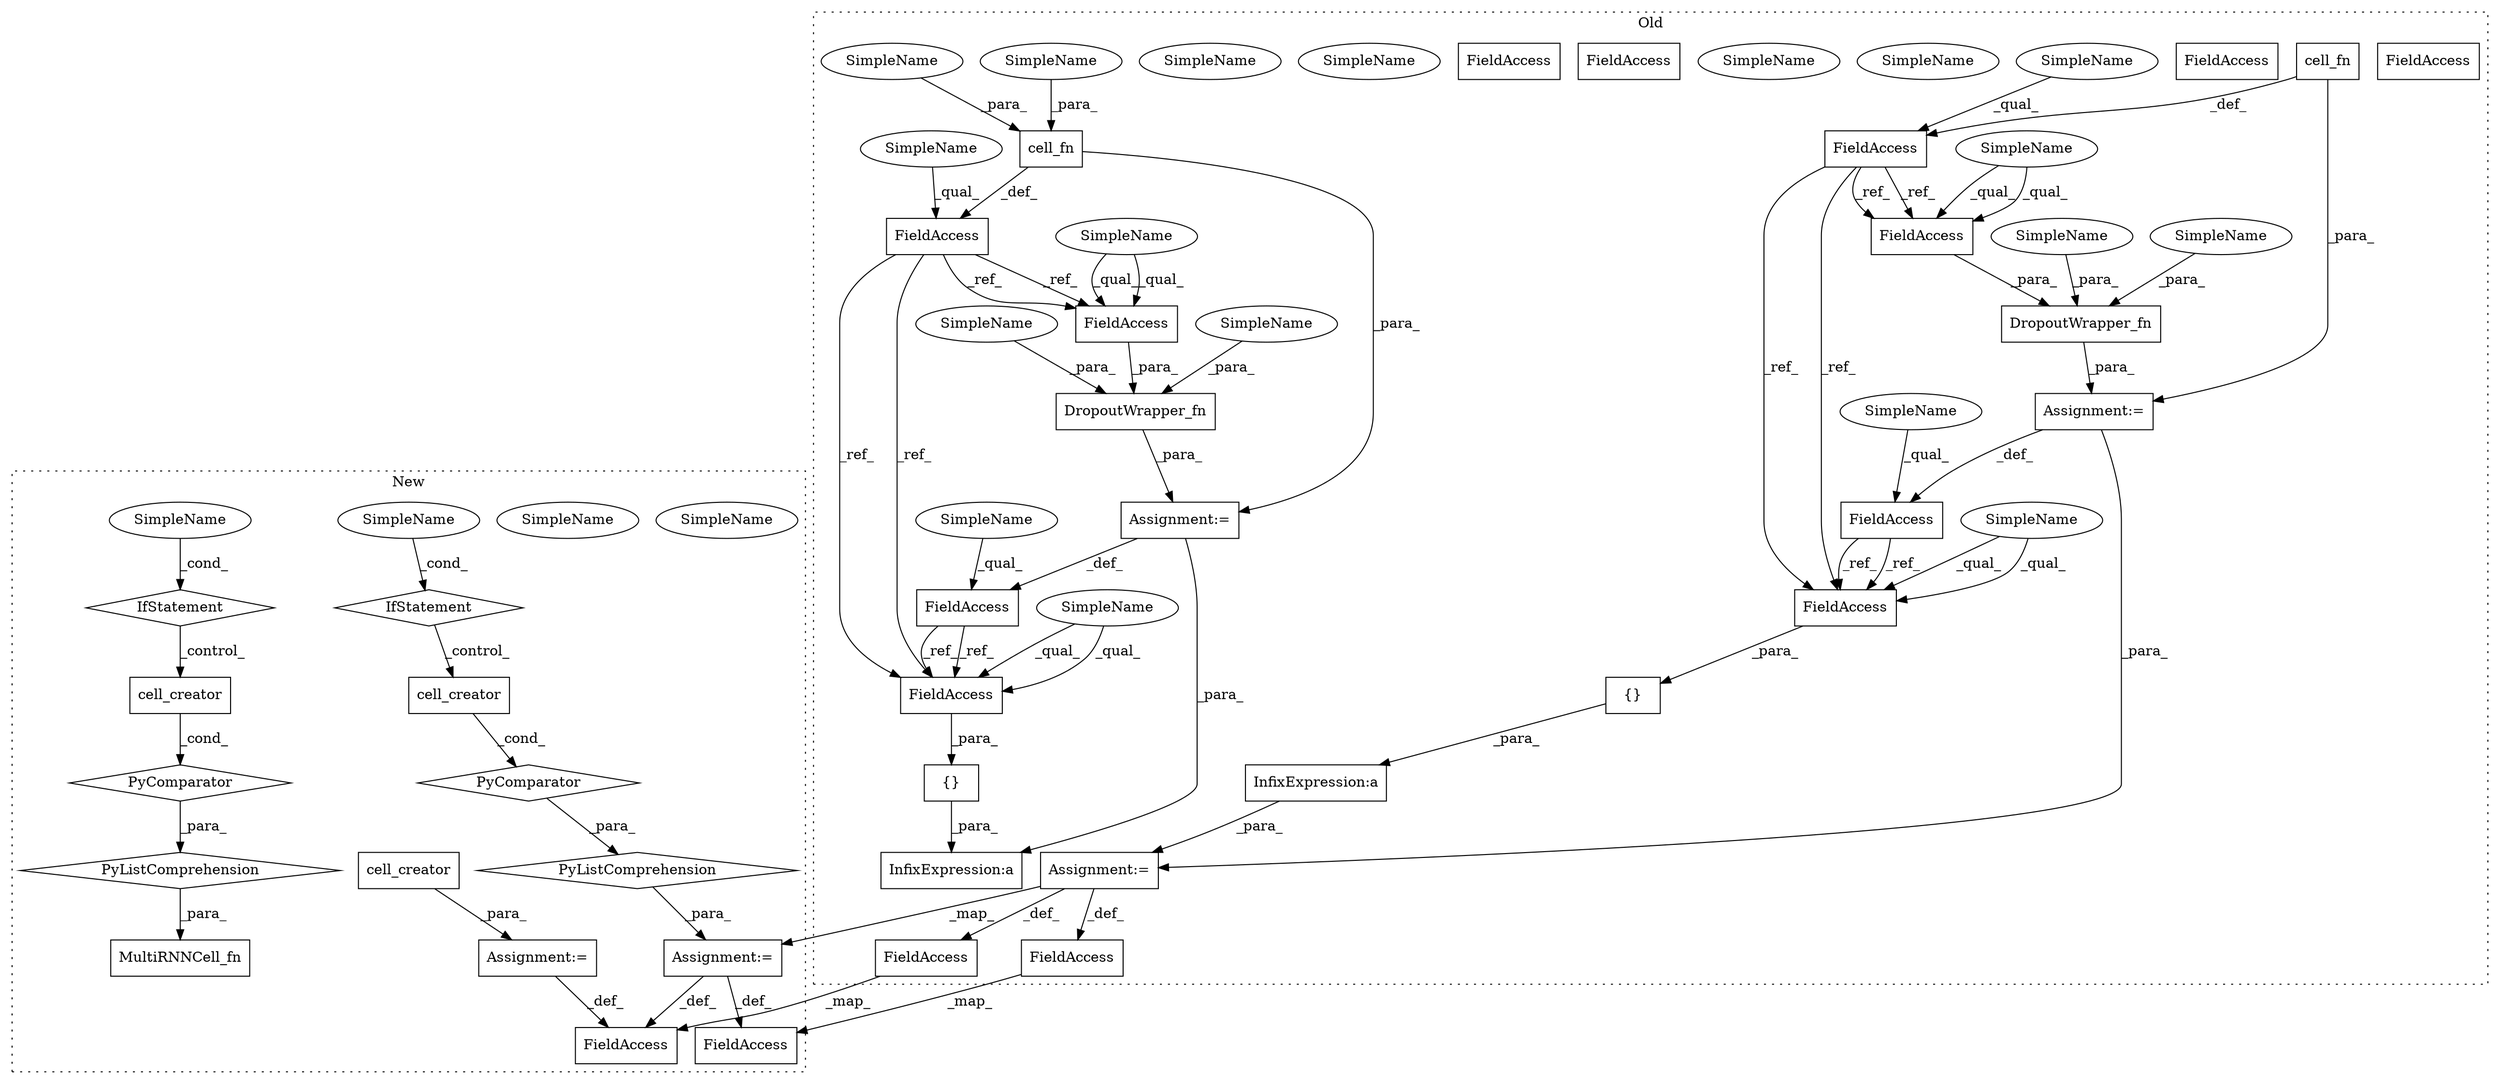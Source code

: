 digraph G {
subgraph cluster0 {
1 [label="DropoutWrapper_fn" a="32" s="57266,57323" l="18,1" shape="box"];
3 [label="FieldAccess" a="22" s="57284" l="12" shape="box"];
5 [label="Assignment:=" a="7" s="57265" l="1" shape="box"];
6 [label="InfixExpression:a" a="27" s="57718" l="3" shape="box"];
7 [label="{}" a="4" s="57704,57717" l="1,1" shape="box"];
8 [label="cell_fn" a="32" s="56496,56527" l="8,1" shape="box"];
9 [label="FieldAccess" a="22" s="57253" l="12" shape="box"];
10 [label="FieldAccess" a="22" s="56483" l="12" shape="box"];
11 [label="FieldAccess" a="22" s="58204" l="21" shape="box"];
24 [label="FieldAccess" a="22" s="57666" l="12" shape="box"];
27 [label="Assignment:=" a="7" s="57678" l="1" shape="box"];
28 [label="FieldAccess" a="22" s="56430" l="12" shape="box"];
29 [label="{}" a="4" s="57624,57637" l="1,1" shape="box"];
30 [label="InfixExpression:a" a="27" s="57638" l="3" shape="box"];
31 [label="cell_fn" a="32" s="56443,56474" l="8,1" shape="box"];
32 [label="FieldAccess" a="22" s="57172" l="12" shape="box"];
33 [label="FieldAccess" a="22" s="57203" l="12" shape="box"];
34 [label="DropoutWrapper_fn" a="32" s="57185,57242" l="18,1" shape="box"];
35 [label="Assignment:=" a="7" s="57184" l="1" shape="box"];
36 [label="SimpleName" a="42" s="56460" l="14" shape="ellipse"];
37 [label="SimpleName" a="42" s="57310" l="13" shape="ellipse"];
38 [label="SimpleName" a="42" s="57229" l="13" shape="ellipse"];
41 [label="FieldAccess" a="22" s="57705" l="12" shape="box"];
42 [label="FieldAccess" a="22" s="57284" l="12" shape="box"];
43 [label="FieldAccess" a="22" s="57625" l="12" shape="box"];
44 [label="FieldAccess" a="22" s="57203" l="12" shape="box"];
45 [label="SimpleName" a="42" s="57216" l="12" shape="ellipse"];
46 [label="SimpleName" a="42" s="57297" l="12" shape="ellipse"];
47 [label="FieldAccess" a="22" s="57705" l="12" shape="box"];
48 [label="SimpleName" a="42" s="56451" l="8" shape="ellipse"];
49 [label="SimpleName" a="42" s="57310" l="13" shape="ellipse"];
50 [label="SimpleName" a="42" s="57229" l="13" shape="ellipse"];
51 [label="SimpleName" a="42" s="57297" l="12" shape="ellipse"];
52 [label="SimpleName" a="42" s="57216" l="12" shape="ellipse"];
53 [label="SimpleName" a="42" s="57172" l="4" shape="ellipse"];
54 [label="SimpleName" a="42" s="57203" l="4" shape="ellipse"];
55 [label="SimpleName" a="42" s="56483" l="4" shape="ellipse"];
56 [label="SimpleName" a="42" s="57705" l="4" shape="ellipse"];
57 [label="SimpleName" a="42" s="57284" l="4" shape="ellipse"];
58 [label="SimpleName" a="42" s="56430" l="4" shape="ellipse"];
59 [label="SimpleName" a="42" s="57625" l="4" shape="ellipse"];
60 [label="SimpleName" a="42" s="57253" l="4" shape="ellipse"];
61 [label="FieldAccess" a="22" s="57625" l="12" shape="box"];
label = "Old";
style="dotted";
}
subgraph cluster1 {
2 [label="cell_creator" a="32" s="57657" l="14" shape="box"];
4 [label="Assignment:=" a="7" s="57656" l="1" shape="box"];
12 [label="FieldAccess" a="22" s="58967" l="21" shape="box"];
13 [label="PyComparator" a="113" s="58247" l="30" shape="diamond"];
14 [label="cell_creator" a="32" s="58157" l="14" shape="box"];
15 [label="cell_creator" a="32" s="58577" l="14" shape="box"];
16 [label="PyComparator" a="113" s="58667" l="30" shape="diamond"];
17 [label="MultiRNNCell_fn" a="32" s="58544,58705" l="33,-5" shape="box"];
18 [label="SimpleName" a="42" s="58272" l="5" shape="ellipse"];
19 [label="IfStatement" a="25" s="58247" l="30" shape="diamond"];
20 [label="SimpleName" a="42" s="58692" l="5" shape="ellipse"];
21 [label="IfStatement" a="25" s="58667" l="30" shape="diamond"];
22 [label="PyListComprehension" a="109" s="58577" l="128" shape="diamond"];
23 [label="FieldAccess" a="22" s="58111" l="12" shape="box"];
25 [label="PyListComprehension" a="109" s="58157" l="128" shape="diamond"];
26 [label="Assignment:=" a="7" s="58123" l="1" shape="box"];
39 [label="SimpleName" a="42" s="58692" l="5" shape="ellipse"];
40 [label="SimpleName" a="42" s="58272" l="5" shape="ellipse"];
label = "New";
style="dotted";
}
1 -> 5 [label="_para_"];
2 -> 4 [label="_para_"];
4 -> 12 [label="_def_"];
5 -> 27 [label="_para_"];
5 -> 9 [label="_def_"];
6 -> 27 [label="_para_"];
7 -> 6 [label="_para_"];
8 -> 10 [label="_def_"];
8 -> 5 [label="_para_"];
9 -> 47 [label="_ref_"];
9 -> 47 [label="_ref_"];
10 -> 42 [label="_ref_"];
10 -> 47 [label="_ref_"];
10 -> 42 [label="_ref_"];
10 -> 47 [label="_ref_"];
11 -> 12 [label="_map_"];
13 -> 25 [label="_para_"];
14 -> 13 [label="_cond_"];
15 -> 16 [label="_cond_"];
16 -> 22 [label="_para_"];
19 -> 14 [label="_control_"];
21 -> 15 [label="_control_"];
22 -> 17 [label="_para_"];
24 -> 23 [label="_map_"];
25 -> 26 [label="_para_"];
26 -> 12 [label="_def_"];
26 -> 23 [label="_def_"];
27 -> 24 [label="_def_"];
27 -> 11 [label="_def_"];
27 -> 26 [label="_map_"];
28 -> 61 [label="_ref_"];
28 -> 61 [label="_ref_"];
28 -> 44 [label="_ref_"];
28 -> 44 [label="_ref_"];
29 -> 30 [label="_para_"];
31 -> 28 [label="_def_"];
31 -> 35 [label="_para_"];
32 -> 61 [label="_ref_"];
32 -> 61 [label="_ref_"];
34 -> 35 [label="_para_"];
35 -> 32 [label="_def_"];
35 -> 30 [label="_para_"];
36 -> 31 [label="_para_"];
39 -> 21 [label="_cond_"];
40 -> 19 [label="_cond_"];
42 -> 1 [label="_para_"];
44 -> 34 [label="_para_"];
47 -> 7 [label="_para_"];
48 -> 31 [label="_para_"];
49 -> 1 [label="_para_"];
50 -> 34 [label="_para_"];
51 -> 1 [label="_para_"];
52 -> 34 [label="_para_"];
53 -> 32 [label="_qual_"];
54 -> 44 [label="_qual_"];
54 -> 44 [label="_qual_"];
55 -> 10 [label="_qual_"];
56 -> 47 [label="_qual_"];
56 -> 47 [label="_qual_"];
57 -> 42 [label="_qual_"];
57 -> 42 [label="_qual_"];
58 -> 28 [label="_qual_"];
59 -> 61 [label="_qual_"];
59 -> 61 [label="_qual_"];
60 -> 9 [label="_qual_"];
61 -> 29 [label="_para_"];
}